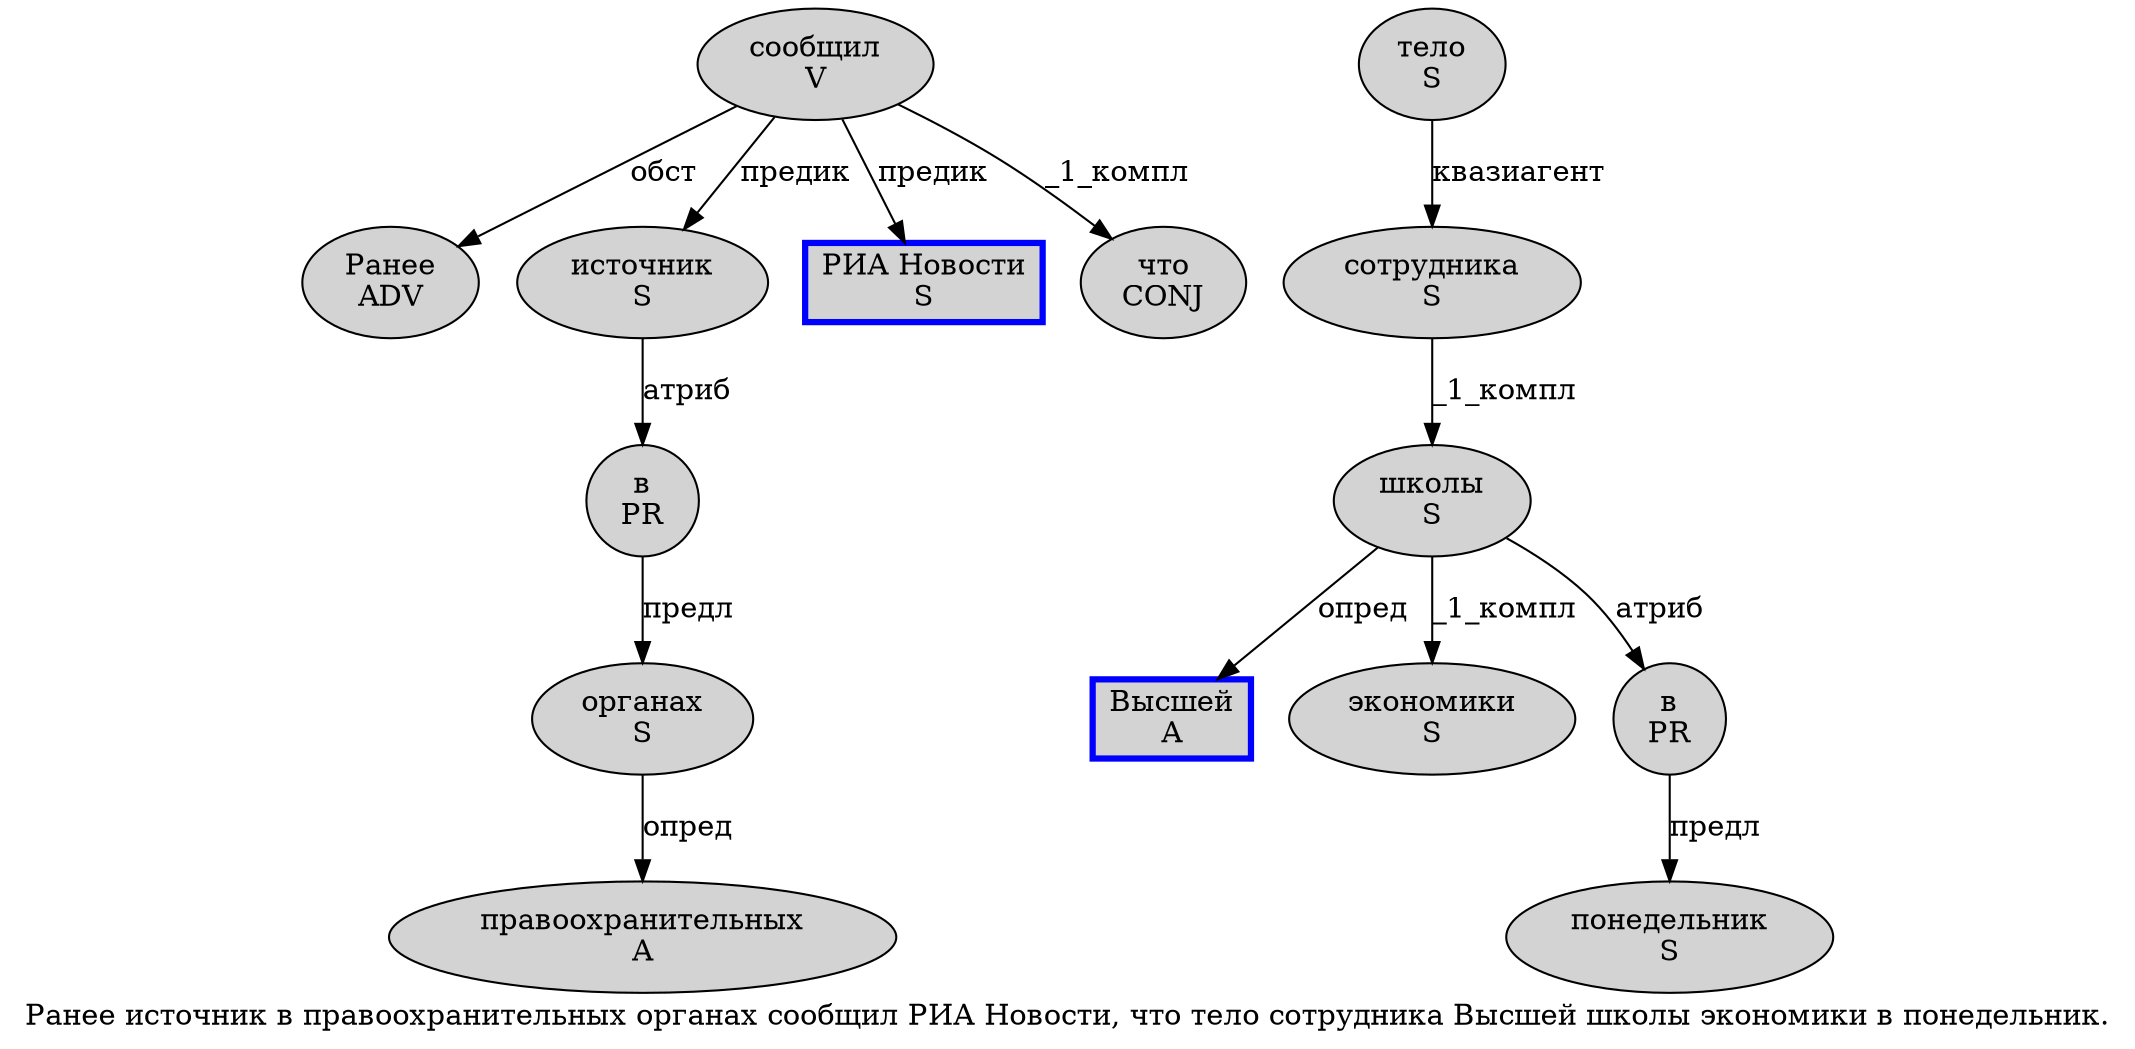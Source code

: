 digraph SENTENCE_190 {
	graph [label="Ранее источник в правоохранительных органах сообщил РИА Новости, что тело сотрудника Высшей школы экономики в понедельник."]
	node [style=filled]
		0 [label="Ранее
ADV" color="" fillcolor=lightgray penwidth=1 shape=ellipse]
		1 [label="источник
S" color="" fillcolor=lightgray penwidth=1 shape=ellipse]
		2 [label="в
PR" color="" fillcolor=lightgray penwidth=1 shape=ellipse]
		3 [label="правоохранительных
A" color="" fillcolor=lightgray penwidth=1 shape=ellipse]
		4 [label="органах
S" color="" fillcolor=lightgray penwidth=1 shape=ellipse]
		5 [label="сообщил
V" color="" fillcolor=lightgray penwidth=1 shape=ellipse]
		6 [label="РИА Новости
S" color=blue fillcolor=lightgray penwidth=3 shape=box]
		8 [label="что
CONJ" color="" fillcolor=lightgray penwidth=1 shape=ellipse]
		9 [label="тело
S" color="" fillcolor=lightgray penwidth=1 shape=ellipse]
		10 [label="сотрудника
S" color="" fillcolor=lightgray penwidth=1 shape=ellipse]
		11 [label="Высшей
A" color=blue fillcolor=lightgray penwidth=3 shape=box]
		12 [label="школы
S" color="" fillcolor=lightgray penwidth=1 shape=ellipse]
		13 [label="экономики
S" color="" fillcolor=lightgray penwidth=1 shape=ellipse]
		14 [label="в
PR" color="" fillcolor=lightgray penwidth=1 shape=ellipse]
		15 [label="понедельник
S" color="" fillcolor=lightgray penwidth=1 shape=ellipse]
			14 -> 15 [label="предл"]
			4 -> 3 [label="опред"]
			1 -> 2 [label="атриб"]
			5 -> 0 [label="обст"]
			5 -> 1 [label="предик"]
			5 -> 6 [label="предик"]
			5 -> 8 [label="_1_компл"]
			10 -> 12 [label="_1_компл"]
			9 -> 10 [label="квазиагент"]
			12 -> 11 [label="опред"]
			12 -> 13 [label="_1_компл"]
			12 -> 14 [label="атриб"]
			2 -> 4 [label="предл"]
}
